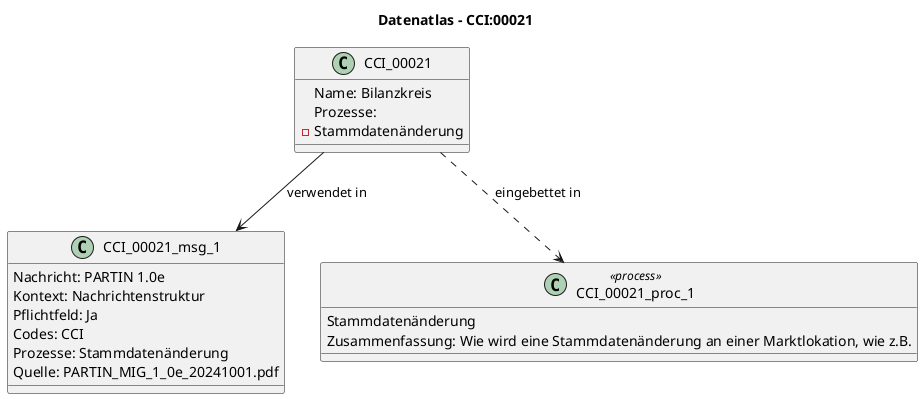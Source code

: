 @startuml
title Datenatlas – CCI:00021
class CCI_00021 {
  Name: Bilanzkreis
  Prozesse:
    - Stammdatenänderung
}
class CCI_00021_msg_1 {
  Nachricht: PARTIN 1.0e
  Kontext: Nachrichtenstruktur
  Pflichtfeld: Ja
  Codes: CCI
  Prozesse: Stammdatenänderung
  Quelle: PARTIN_MIG_1_0e_20241001.pdf
}
CCI_00021 --> CCI_00021_msg_1 : verwendet in
class CCI_00021_proc_1 <<process>> {
  Stammdatenänderung
  Zusammenfassung: Wie wird eine Stammdatenänderung an einer Marktlokation, wie z.B.
}
CCI_00021 ..> CCI_00021_proc_1 : eingebettet in
@enduml